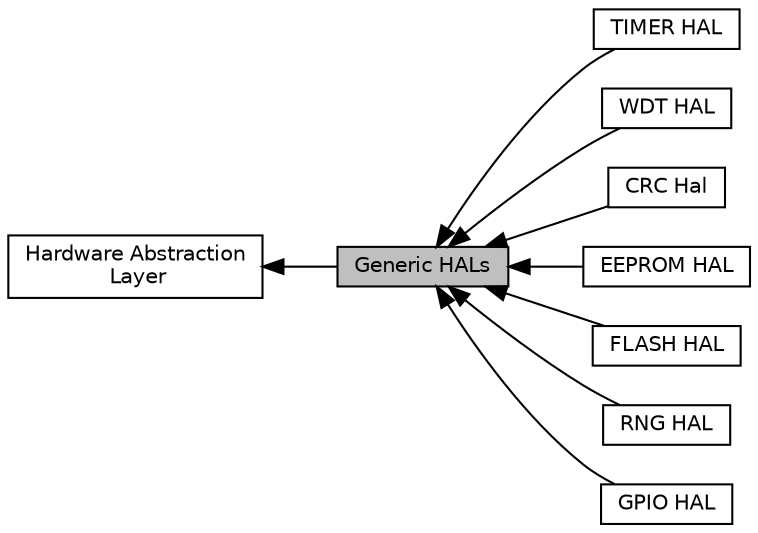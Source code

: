 digraph "Generic HALs"
{
  edge [fontname="Helvetica",fontsize="10",labelfontname="Helvetica",labelfontsize="10"];
  node [fontname="Helvetica",fontsize="10",shape=record];
  rankdir=LR;
  Node2 [label="TIMER HAL",height=0.2,width=0.4,color="black", fillcolor="white", style="filled",URL="$d2/d5c/group__phhal_timer.html",tooltip="The General Purpose Timer APIs. "];
  Node7 [label="WDT HAL",height=0.2,width=0.4,color="black", fillcolor="white", style="filled",URL="$d4/d01/group__phhal_wdt.html",tooltip="The Watch Dog Timer (HAL) APIs. "];
  Node3 [label="CRC Hal",height=0.2,width=0.4,color="black", fillcolor="white", style="filled",URL="$d4/d6a/group__phhal_c_r_c.html",tooltip="The Cyclic Redundancy Check APIs. "];
  Node1 [label="Hardware Abstraction\l Layer",height=0.2,width=0.4,color="black", fillcolor="white", style="filled",URL="$d6/d66/group__grp__hal.html"];
  Node0 [label="Generic HALs",height=0.2,width=0.4,color="black", fillcolor="grey75", style="filled", fontcolor="black"];
  Node5 [label="EEPROM HAL",height=0.2,width=0.4,color="black", fillcolor="white", style="filled",URL="$d1/d63/group__phhal_eeprom.html",tooltip="The EEPROM Controller Read/Write APIs. "];
  Node6 [label="FLASH HAL",height=0.2,width=0.4,color="black", fillcolor="white", style="filled",URL="$d4/daa/group__phhal_flash.html",tooltip="The PAGEFLASH Read/Write APIs. "];
  Node4 [label="RNG HAL",height=0.2,width=0.4,color="black", fillcolor="white", style="filled",URL="$da/d95/group__phhal_rng.html",tooltip="The Random Number Generator APIs. "];
  Node8 [label="GPIO HAL",height=0.2,width=0.4,color="black", fillcolor="white", style="filled",URL="$d2/d76/group__phhal_g_p_i_o.html",tooltip="The General Purpose IO (HAL) APIs. "];
  Node1->Node0 [shape=plaintext, dir="back", style="solid"];
  Node0->Node2 [shape=plaintext, dir="back", style="solid"];
  Node0->Node3 [shape=plaintext, dir="back", style="solid"];
  Node0->Node4 [shape=plaintext, dir="back", style="solid"];
  Node0->Node5 [shape=plaintext, dir="back", style="solid"];
  Node0->Node6 [shape=plaintext, dir="back", style="solid"];
  Node0->Node7 [shape=plaintext, dir="back", style="solid"];
  Node0->Node8 [shape=plaintext, dir="back", style="solid"];
}
